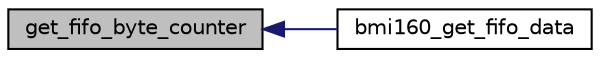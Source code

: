 digraph "get_fifo_byte_counter"
{
  edge [fontname="Helvetica",fontsize="10",labelfontname="Helvetica",labelfontsize="10"];
  node [fontname="Helvetica",fontsize="10",shape=record];
  rankdir="LR";
  Node1 [label="get_fifo_byte_counter",height=0.2,width=0.4,color="black", fillcolor="grey75", style="filled", fontcolor="black"];
  Node1 -> Node2 [dir="back",color="midnightblue",fontsize="10",style="solid",fontname="Helvetica"];
  Node2 [label="bmi160_get_fifo_data",height=0.2,width=0.4,color="black", fillcolor="white", style="filled",URL="$bmi160_8h.html#ac37108690acb5072d5c19a0f4e677634",tooltip="This API reads data from the fifo buffer. "];
}
